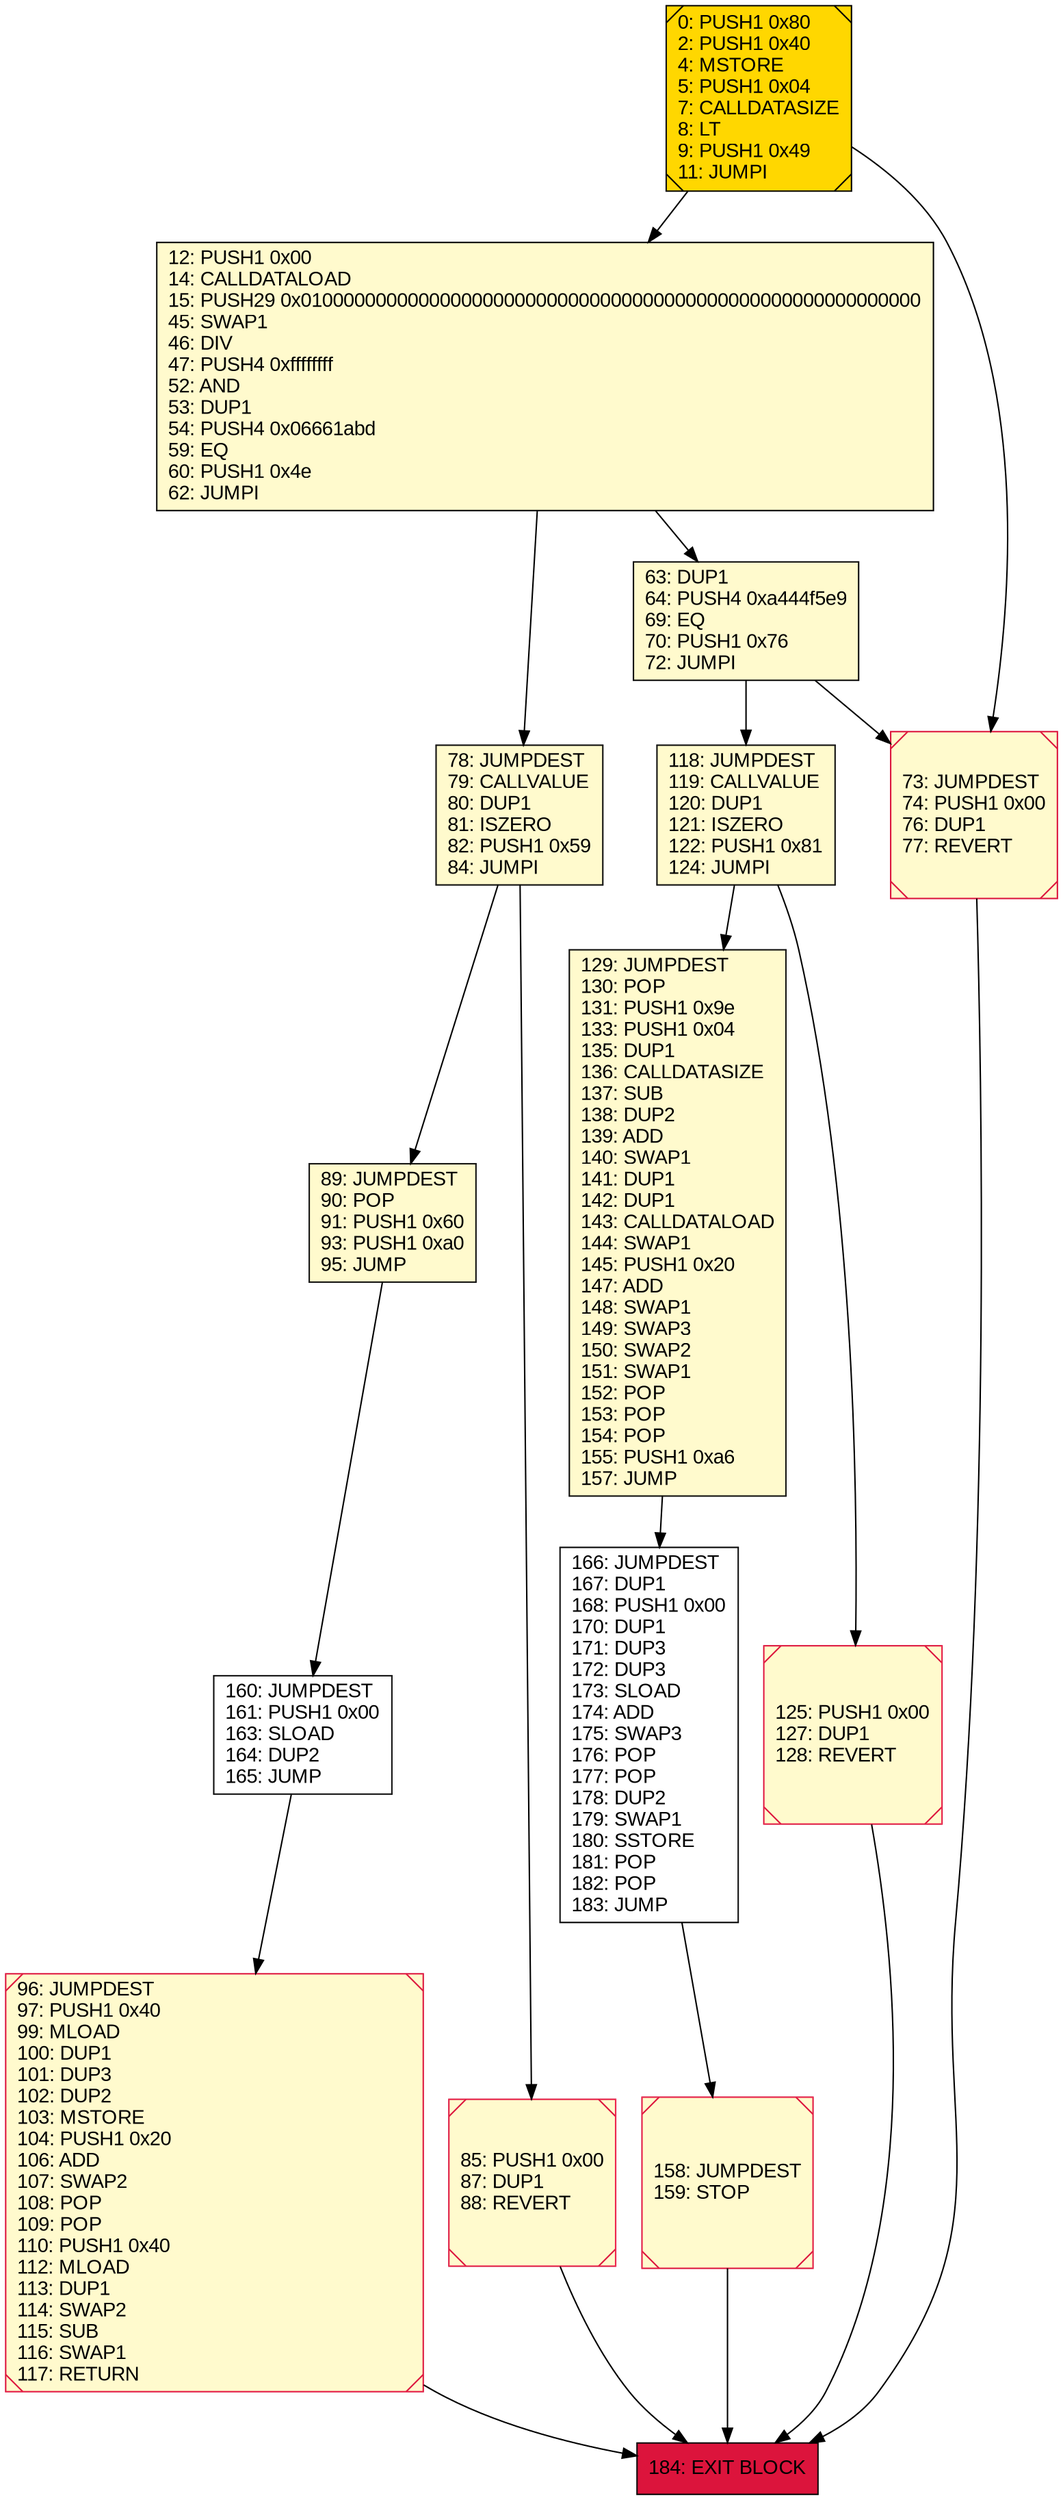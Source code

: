 digraph G {
bgcolor=transparent rankdir=UD;
node [shape=box style=filled color=black fillcolor=white fontname=arial fontcolor=black];
0 [label="0: PUSH1 0x80\l2: PUSH1 0x40\l4: MSTORE\l5: PUSH1 0x04\l7: CALLDATASIZE\l8: LT\l9: PUSH1 0x49\l11: JUMPI\l" fillcolor=lemonchiffon shape=Msquare fillcolor=gold ];
12 [label="12: PUSH1 0x00\l14: CALLDATALOAD\l15: PUSH29 0x0100000000000000000000000000000000000000000000000000000000\l45: SWAP1\l46: DIV\l47: PUSH4 0xffffffff\l52: AND\l53: DUP1\l54: PUSH4 0x06661abd\l59: EQ\l60: PUSH1 0x4e\l62: JUMPI\l" fillcolor=lemonchiffon ];
158 [label="158: JUMPDEST\l159: STOP\l" fillcolor=lemonchiffon shape=Msquare color=crimson ];
73 [label="73: JUMPDEST\l74: PUSH1 0x00\l76: DUP1\l77: REVERT\l" fillcolor=lemonchiffon shape=Msquare color=crimson ];
166 [label="166: JUMPDEST\l167: DUP1\l168: PUSH1 0x00\l170: DUP1\l171: DUP3\l172: DUP3\l173: SLOAD\l174: ADD\l175: SWAP3\l176: POP\l177: POP\l178: DUP2\l179: SWAP1\l180: SSTORE\l181: POP\l182: POP\l183: JUMP\l" ];
89 [label="89: JUMPDEST\l90: POP\l91: PUSH1 0x60\l93: PUSH1 0xa0\l95: JUMP\l" fillcolor=lemonchiffon ];
118 [label="118: JUMPDEST\l119: CALLVALUE\l120: DUP1\l121: ISZERO\l122: PUSH1 0x81\l124: JUMPI\l" fillcolor=lemonchiffon ];
160 [label="160: JUMPDEST\l161: PUSH1 0x00\l163: SLOAD\l164: DUP2\l165: JUMP\l" ];
78 [label="78: JUMPDEST\l79: CALLVALUE\l80: DUP1\l81: ISZERO\l82: PUSH1 0x59\l84: JUMPI\l" fillcolor=lemonchiffon ];
96 [label="96: JUMPDEST\l97: PUSH1 0x40\l99: MLOAD\l100: DUP1\l101: DUP3\l102: DUP2\l103: MSTORE\l104: PUSH1 0x20\l106: ADD\l107: SWAP2\l108: POP\l109: POP\l110: PUSH1 0x40\l112: MLOAD\l113: DUP1\l114: SWAP2\l115: SUB\l116: SWAP1\l117: RETURN\l" fillcolor=lemonchiffon shape=Msquare color=crimson ];
85 [label="85: PUSH1 0x00\l87: DUP1\l88: REVERT\l" fillcolor=lemonchiffon shape=Msquare color=crimson ];
129 [label="129: JUMPDEST\l130: POP\l131: PUSH1 0x9e\l133: PUSH1 0x04\l135: DUP1\l136: CALLDATASIZE\l137: SUB\l138: DUP2\l139: ADD\l140: SWAP1\l141: DUP1\l142: DUP1\l143: CALLDATALOAD\l144: SWAP1\l145: PUSH1 0x20\l147: ADD\l148: SWAP1\l149: SWAP3\l150: SWAP2\l151: SWAP1\l152: POP\l153: POP\l154: POP\l155: PUSH1 0xa6\l157: JUMP\l" fillcolor=lemonchiffon ];
184 [label="184: EXIT BLOCK\l" fillcolor=crimson ];
63 [label="63: DUP1\l64: PUSH4 0xa444f5e9\l69: EQ\l70: PUSH1 0x76\l72: JUMPI\l" fillcolor=lemonchiffon ];
125 [label="125: PUSH1 0x00\l127: DUP1\l128: REVERT\l" fillcolor=lemonchiffon shape=Msquare color=crimson ];
0 -> 12;
160 -> 96;
125 -> 184;
118 -> 129;
166 -> 158;
78 -> 85;
0 -> 73;
63 -> 118;
96 -> 184;
85 -> 184;
118 -> 125;
158 -> 184;
12 -> 78;
73 -> 184;
63 -> 73;
129 -> 166;
78 -> 89;
12 -> 63;
89 -> 160;
}